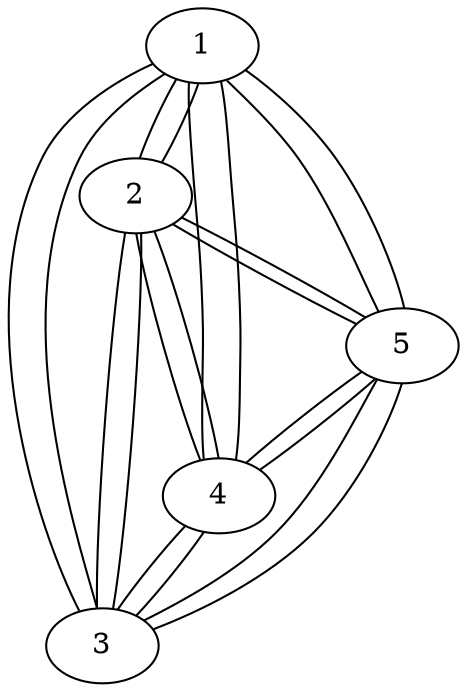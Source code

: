 graph G {
  1;
  2;
  3;
  4;
  5;
  1 -- 2;
  1 -- 3;
  1 -- 4;
  1 -- 5;
  2 -- 1;
  2 -- 3;
  2 -- 4;
  2 -- 5;
  3 -- 1;
  3 -- 2;
  3 -- 4;
  3 -- 5;
  4 -- 1;
  4 -- 2;
  4 -- 3;
  4 -- 5;
  5 -- 1;
  5 -- 2;
  5 -- 3;
  5 -- 4;
}
